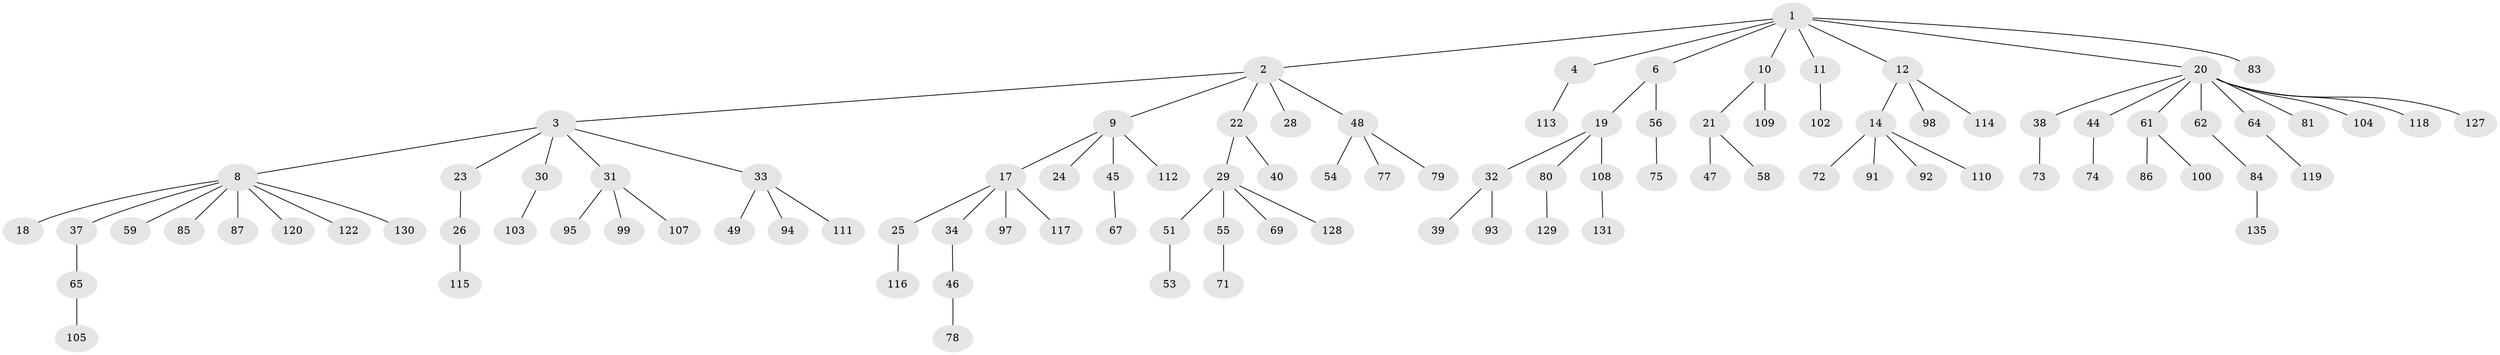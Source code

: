 // Generated by graph-tools (version 1.1) at 2025/52/02/27/25 19:52:13]
// undirected, 100 vertices, 99 edges
graph export_dot {
graph [start="1"]
  node [color=gray90,style=filled];
  1 [super="+7"];
  2 [super="+133"];
  3 [super="+15"];
  4 [super="+5"];
  6 [super="+43"];
  8 [super="+13"];
  9;
  10 [super="+138"];
  11;
  12 [super="+16"];
  14 [super="+52"];
  17 [super="+27"];
  18 [super="+82"];
  19 [super="+60"];
  20 [super="+35"];
  21 [super="+88"];
  22 [super="+68"];
  23;
  24;
  25 [super="+42"];
  26 [super="+41"];
  28 [super="+63"];
  29 [super="+57"];
  30;
  31 [super="+70"];
  32;
  33 [super="+36"];
  34 [super="+134"];
  37 [super="+50"];
  38 [super="+121"];
  39;
  40;
  44;
  45 [super="+66"];
  46;
  47;
  48;
  49 [super="+89"];
  51 [super="+125"];
  53;
  54;
  55;
  56 [super="+123"];
  58;
  59;
  61;
  62;
  64 [super="+106"];
  65;
  67;
  69 [super="+96"];
  71 [super="+76"];
  72;
  73;
  74;
  75 [super="+136"];
  77;
  78 [super="+90"];
  79;
  80;
  81;
  83;
  84 [super="+101"];
  85;
  86 [super="+126"];
  87 [super="+137"];
  91;
  92;
  93;
  94;
  95;
  97 [super="+124"];
  98;
  99;
  100;
  102;
  103;
  104;
  105;
  107;
  108;
  109;
  110;
  111;
  112;
  113;
  114;
  115;
  116;
  117;
  118;
  119;
  120;
  122 [super="+132"];
  127;
  128;
  129;
  130;
  131;
  135;
  1 -- 2;
  1 -- 4;
  1 -- 6;
  1 -- 10;
  1 -- 11;
  1 -- 12;
  1 -- 20;
  1 -- 83;
  2 -- 3;
  2 -- 9;
  2 -- 22;
  2 -- 28;
  2 -- 48;
  3 -- 8;
  3 -- 23;
  3 -- 33;
  3 -- 30;
  3 -- 31;
  4 -- 113;
  6 -- 19;
  6 -- 56;
  8 -- 18;
  8 -- 85;
  8 -- 87;
  8 -- 120;
  8 -- 122;
  8 -- 130;
  8 -- 59;
  8 -- 37;
  9 -- 17;
  9 -- 24;
  9 -- 45;
  9 -- 112;
  10 -- 21;
  10 -- 109;
  11 -- 102;
  12 -- 14;
  12 -- 98;
  12 -- 114;
  14 -- 72;
  14 -- 91;
  14 -- 92;
  14 -- 110;
  17 -- 25;
  17 -- 34;
  17 -- 117;
  17 -- 97;
  19 -- 32;
  19 -- 80;
  19 -- 108;
  20 -- 61;
  20 -- 62;
  20 -- 81;
  20 -- 104;
  20 -- 118;
  20 -- 127;
  20 -- 64;
  20 -- 38;
  20 -- 44;
  21 -- 47;
  21 -- 58;
  22 -- 29;
  22 -- 40;
  23 -- 26;
  25 -- 116;
  26 -- 115;
  29 -- 51;
  29 -- 55;
  29 -- 128;
  29 -- 69;
  30 -- 103;
  31 -- 107;
  31 -- 99;
  31 -- 95;
  32 -- 39;
  32 -- 93;
  33 -- 49;
  33 -- 94;
  33 -- 111;
  34 -- 46;
  37 -- 65;
  38 -- 73;
  44 -- 74;
  45 -- 67;
  46 -- 78;
  48 -- 54;
  48 -- 77;
  48 -- 79;
  51 -- 53;
  55 -- 71;
  56 -- 75;
  61 -- 86;
  61 -- 100;
  62 -- 84;
  64 -- 119;
  65 -- 105;
  80 -- 129;
  84 -- 135;
  108 -- 131;
}
